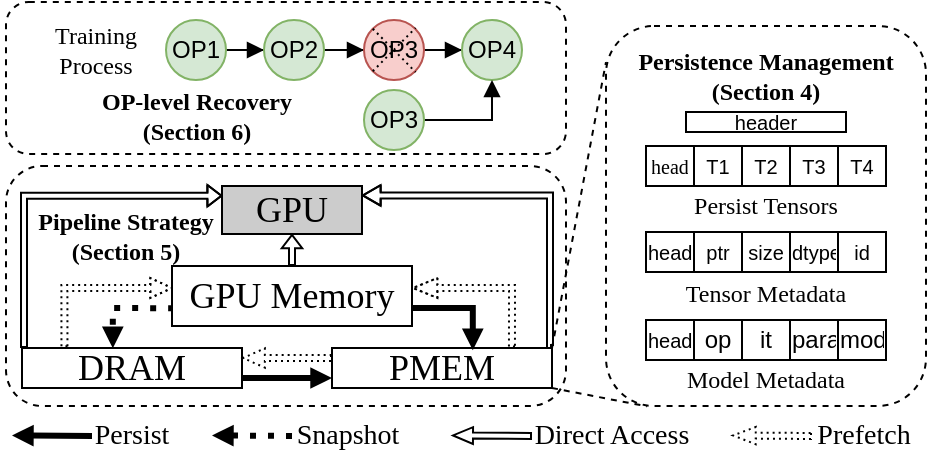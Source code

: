<mxfile version="24.4.10" type="github">
  <diagram name="第 1 页" id="ikLzCUvxTCN8PEUle8a8">
    <mxGraphModel dx="667" dy="378" grid="1" gridSize="10" guides="1" tooltips="1" connect="1" arrows="1" fold="1" page="1" pageScale="1" pageWidth="827" pageHeight="1169" math="0" shadow="0">
      <root>
        <mxCell id="0" />
        <mxCell id="1" parent="0" />
        <mxCell id="c696yYMnAaCPP0QdVFR3-3" value="" style="rounded=1;whiteSpace=wrap;html=1;dashed=1;fillColor=none;" vertex="1" parent="1">
          <mxGeometry x="260" y="230" width="280" height="120" as="geometry" />
        </mxCell>
        <mxCell id="cLVqLLb1M3J95ejtOXIe-27" style="edgeStyle=orthogonalEdgeStyle;rounded=0;orthogonalLoop=1;jettySize=auto;html=1;startArrow=block;startFill=1;endArrow=none;endFill=0;strokeColor=default;strokeWidth=1;align=center;verticalAlign=middle;arcSize=20;fontFamily=Helvetica;fontSize=11;fontColor=default;labelBackgroundColor=default;sourcePerimeterSpacing=0;targetPerimeterSpacing=0;shape=flexArrow;endSize=3;startSize=2.63;startWidth=6.271;width=3;exitX=0.999;exitY=0.197;exitDx=0;exitDy=0;exitPerimeter=0;" parent="1" edge="1" source="cLVqLLb1M3J95ejtOXIe-1">
          <mxGeometry relative="1" as="geometry">
            <Array as="points">
              <mxPoint x="532" y="245" />
              <mxPoint x="532" y="321" />
            </Array>
            <mxPoint x="437" y="171" as="sourcePoint" />
            <mxPoint x="533" y="321" as="targetPoint" />
          </mxGeometry>
        </mxCell>
        <mxCell id="cLVqLLb1M3J95ejtOXIe-28" style="edgeStyle=orthogonalEdgeStyle;rounded=0;orthogonalLoop=1;jettySize=auto;html=1;entryX=0;entryY=0;entryDx=0;entryDy=0;endArrow=none;endFill=0;startArrow=block;startFill=1;strokeColor=default;strokeWidth=1;align=center;verticalAlign=middle;arcSize=20;fontFamily=Helvetica;fontSize=11;fontColor=default;labelBackgroundColor=default;sourcePerimeterSpacing=0;targetPerimeterSpacing=0;shape=flexArrow;startSize=2.001;endSize=3;width=3;startWidth=6.697;exitX=0.003;exitY=0.203;exitDx=0;exitDy=0;exitPerimeter=0;" parent="1" edge="1" target="cLVqLLb1M3J95ejtOXIe-6" source="cLVqLLb1M3J95ejtOXIe-1">
          <mxGeometry relative="1" as="geometry">
            <Array as="points">
              <mxPoint x="269" y="245" />
              <mxPoint x="269" y="321" />
            </Array>
            <mxPoint x="369" y="171" as="sourcePoint" />
            <mxPoint x="269" y="301" as="targetPoint" />
          </mxGeometry>
        </mxCell>
        <mxCell id="cLVqLLb1M3J95ejtOXIe-1" value="&lt;font style=&quot;font-size: 18px;&quot; face=&quot;Times New Roman&quot;&gt;GPU&lt;/font&gt;" style="rounded=0;whiteSpace=wrap;html=1;fillColor=#CCCCCC;" parent="1" vertex="1">
          <mxGeometry x="368" y="240" width="70" height="24" as="geometry" />
        </mxCell>
        <mxCell id="cLVqLLb1M3J95ejtOXIe-19" style="rounded=0;orthogonalLoop=1;jettySize=auto;html=1;exitX=1;exitY=0.75;exitDx=0;exitDy=0;entryX=0;entryY=0.75;entryDx=0;entryDy=0;strokeWidth=3;endArrow=block;endFill=1;endSize=3;" parent="1" source="cLVqLLb1M3J95ejtOXIe-6" target="cLVqLLb1M3J95ejtOXIe-7" edge="1">
          <mxGeometry relative="1" as="geometry">
            <mxPoint x="373" y="333" as="sourcePoint" />
            <mxPoint x="433" y="333" as="targetPoint" />
          </mxGeometry>
        </mxCell>
        <mxCell id="lA-q4z8uY-RxapRnXuGq-3" style="edgeStyle=orthogonalEdgeStyle;rounded=0;orthogonalLoop=1;jettySize=auto;html=1;exitX=0.193;exitY=-0.019;exitDx=0;exitDy=0;entryX=0.004;entryY=0.39;entryDx=0;entryDy=0;exitPerimeter=0;dashed=1;dashPattern=1 2;strokeColor=default;strokeWidth=1;align=center;verticalAlign=middle;fontFamily=Helvetica;fontSize=11;fontColor=default;labelBackgroundColor=default;endArrow=block;endFill=1;shape=flexArrow;endWidth=6;endSize=3.28;width=3;entryPerimeter=0;" parent="1" source="cLVqLLb1M3J95ejtOXIe-6" target="cLVqLLb1M3J95ejtOXIe-2" edge="1">
          <mxGeometry relative="1" as="geometry">
            <Array as="points">
              <mxPoint x="289" y="291" />
              <mxPoint x="344" y="291" />
            </Array>
          </mxGeometry>
        </mxCell>
        <mxCell id="cLVqLLb1M3J95ejtOXIe-6" value="&lt;font face=&quot;Times New Roman&quot; style=&quot;font-size: 18px;&quot;&gt;DRAM&lt;/font&gt;" style="rounded=0;whiteSpace=wrap;html=1;" parent="1" vertex="1">
          <mxGeometry x="268" y="321" width="110" height="20" as="geometry" />
        </mxCell>
        <mxCell id="cLVqLLb1M3J95ejtOXIe-17" style="rounded=0;orthogonalLoop=1;jettySize=auto;html=1;exitX=1;exitY=0;exitDx=0;exitDy=0;entryX=0;entryY=0.095;entryDx=0;entryDy=0;endArrow=none;endFill=0;dashed=1;entryPerimeter=0;" parent="1" source="cLVqLLb1M3J95ejtOXIe-7" target="cLVqLLb1M3J95ejtOXIe-16" edge="1">
          <mxGeometry relative="1" as="geometry" />
        </mxCell>
        <mxCell id="cLVqLLb1M3J95ejtOXIe-22" style="rounded=0;orthogonalLoop=1;jettySize=auto;html=1;exitX=0;exitY=0.25;exitDx=0;exitDy=0;strokeWidth=1;entryX=1;entryY=0.25;entryDx=0;entryDy=0;endArrow=block;endFill=1;dashed=1;dashPattern=1 2;strokeColor=default;align=center;verticalAlign=middle;fontFamily=Helvetica;fontSize=11;fontColor=default;labelBackgroundColor=default;shape=flexArrow;width=3;startSize=3;endSize=3.311;endWidth=5.645;" parent="1" source="cLVqLLb1M3J95ejtOXIe-7" target="cLVqLLb1M3J95ejtOXIe-6" edge="1">
          <mxGeometry relative="1" as="geometry">
            <mxPoint x="433" y="310" as="sourcePoint" />
            <mxPoint x="383" y="310" as="targetPoint" />
          </mxGeometry>
        </mxCell>
        <mxCell id="lA-q4z8uY-RxapRnXuGq-2" style="edgeStyle=orthogonalEdgeStyle;rounded=0;orthogonalLoop=1;jettySize=auto;html=1;exitX=0.818;exitY=-0.015;exitDx=0;exitDy=0;entryX=1;entryY=0.343;entryDx=0;entryDy=0;exitPerimeter=0;dashed=1;dashPattern=1 2;strokeColor=default;strokeWidth=1;align=center;verticalAlign=middle;fontFamily=Helvetica;fontSize=11;fontColor=default;labelBackgroundColor=default;endArrow=block;endFill=1;shape=flexArrow;width=3;endWidth=5.968;endSize=3.731;entryPerimeter=0;" parent="1" source="cLVqLLb1M3J95ejtOXIe-7" target="cLVqLLb1M3J95ejtOXIe-2" edge="1">
          <mxGeometry relative="1" as="geometry">
            <Array as="points">
              <mxPoint x="513" y="291" />
              <mxPoint x="463" y="291" />
            </Array>
          </mxGeometry>
        </mxCell>
        <mxCell id="cLVqLLb1M3J95ejtOXIe-7" value="&lt;font face=&quot;Times New Roman&quot; style=&quot;font-size: 18px;&quot;&gt;PMEM&lt;/font&gt;" style="rounded=0;whiteSpace=wrap;html=1;" parent="1" vertex="1">
          <mxGeometry x="423" y="321" width="110" height="20" as="geometry" />
        </mxCell>
        <mxCell id="cLVqLLb1M3J95ejtOXIe-16" value="" style="rounded=1;whiteSpace=wrap;html=1;dashed=1;" parent="1" vertex="1">
          <mxGeometry x="560" y="160" width="160" height="190" as="geometry" />
        </mxCell>
        <mxCell id="cLVqLLb1M3J95ejtOXIe-18" style="rounded=0;orthogonalLoop=1;jettySize=auto;html=1;exitX=1;exitY=1;exitDx=0;exitDy=0;entryX=0.128;entryY=1.001;entryDx=0;entryDy=0;endArrow=none;endFill=0;dashed=1;entryPerimeter=0;" parent="1" source="cLVqLLb1M3J95ejtOXIe-7" target="cLVqLLb1M3J95ejtOXIe-16" edge="1">
          <mxGeometry relative="1" as="geometry">
            <mxPoint x="546" y="341" as="sourcePoint" />
            <mxPoint x="591.72" y="349.62" as="targetPoint" />
          </mxGeometry>
        </mxCell>
        <mxCell id="cLVqLLb1M3J95ejtOXIe-24" style="edgeStyle=orthogonalEdgeStyle;rounded=0;orthogonalLoop=1;jettySize=auto;html=1;exitX=0.009;exitY=0.704;exitDx=0;exitDy=0;strokeColor=default;strokeWidth=3;align=center;verticalAlign=middle;fontFamily=Helvetica;fontSize=11;fontColor=default;labelBackgroundColor=default;endArrow=block;endFill=1;endSize=3;dashed=1;dashPattern=1 2;entryX=0.413;entryY=0.006;entryDx=0;entryDy=0;entryPerimeter=0;exitPerimeter=0;" parent="1" source="cLVqLLb1M3J95ejtOXIe-2" edge="1" target="cLVqLLb1M3J95ejtOXIe-6">
          <mxGeometry relative="1" as="geometry">
            <mxPoint x="313" y="301" as="targetPoint" />
            <Array as="points">
              <mxPoint x="343" y="301" />
              <mxPoint x="313" y="301" />
            </Array>
          </mxGeometry>
        </mxCell>
        <mxCell id="cLVqLLb1M3J95ejtOXIe-25" style="edgeStyle=orthogonalEdgeStyle;rounded=0;orthogonalLoop=1;jettySize=auto;html=1;exitX=1;exitY=0.75;exitDx=0;exitDy=0;strokeWidth=3;endArrow=block;endFill=1;endSize=3;entryX=0.64;entryY=0.056;entryDx=0;entryDy=0;entryPerimeter=0;" parent="1" source="cLVqLLb1M3J95ejtOXIe-2" edge="1" target="cLVqLLb1M3J95ejtOXIe-7">
          <mxGeometry relative="1" as="geometry">
            <mxPoint x="493" y="301" as="targetPoint" />
            <Array as="points">
              <mxPoint x="463" y="301" />
              <mxPoint x="493" y="301" />
            </Array>
          </mxGeometry>
        </mxCell>
        <mxCell id="cLVqLLb1M3J95ejtOXIe-29" style="edgeStyle=orthogonalEdgeStyle;rounded=0;orthogonalLoop=1;jettySize=auto;html=1;entryX=0.5;entryY=1;entryDx=0;entryDy=0;endArrow=block;endFill=0;strokeColor=default;strokeWidth=1;align=center;verticalAlign=middle;arcSize=20;fontFamily=Helvetica;fontSize=11;fontColor=default;labelBackgroundColor=default;startArrow=none;startFill=0;sourcePerimeterSpacing=0;targetPerimeterSpacing=0;shape=flexArrow;width=3;endSize=1.857;startSize=3;endWidth=6.214;exitX=0.5;exitY=0;exitDx=0;exitDy=0;" parent="1" target="cLVqLLb1M3J95ejtOXIe-1" edge="1" source="cLVqLLb1M3J95ejtOXIe-2">
          <mxGeometry relative="1" as="geometry">
            <mxPoint x="403" y="211" as="sourcePoint" />
          </mxGeometry>
        </mxCell>
        <mxCell id="cLVqLLb1M3J95ejtOXIe-30" value="" style="shape=table;startSize=0;container=1;collapsible=0;childLayout=tableLayout;fontSize=12;" parent="1" vertex="1">
          <mxGeometry x="580" y="220" width="120" height="20" as="geometry" />
        </mxCell>
        <mxCell id="cLVqLLb1M3J95ejtOXIe-31" value="" style="shape=tableRow;horizontal=0;startSize=0;swimlaneHead=0;swimlaneBody=0;strokeColor=inherit;top=0;left=0;bottom=0;right=0;collapsible=0;dropTarget=0;fillColor=none;points=[[0,0.5],[1,0.5]];portConstraint=eastwest;" parent="cLVqLLb1M3J95ejtOXIe-30" vertex="1">
          <mxGeometry width="120" height="20" as="geometry" />
        </mxCell>
        <mxCell id="cLVqLLb1M3J95ejtOXIe-32" value="&lt;font face=&quot;Times New Roman&quot; style=&quot;font-size: 10px;&quot;&gt;head&lt;/font&gt;" style="shape=partialRectangle;html=1;whiteSpace=wrap;connectable=0;strokeColor=inherit;overflow=hidden;fillColor=none;top=0;left=0;bottom=0;right=0;pointerEvents=1;" parent="cLVqLLb1M3J95ejtOXIe-31" vertex="1">
          <mxGeometry width="24" height="20" as="geometry">
            <mxRectangle width="24" height="20" as="alternateBounds" />
          </mxGeometry>
        </mxCell>
        <mxCell id="cLVqLLb1M3J95ejtOXIe-33" value="T1" style="shape=partialRectangle;html=1;whiteSpace=wrap;connectable=0;strokeColor=inherit;overflow=hidden;fillColor=none;top=0;left=0;bottom=0;right=0;pointerEvents=1;fontSize=10;" parent="cLVqLLb1M3J95ejtOXIe-31" vertex="1">
          <mxGeometry x="24" width="24" height="20" as="geometry">
            <mxRectangle width="24" height="20" as="alternateBounds" />
          </mxGeometry>
        </mxCell>
        <mxCell id="cLVqLLb1M3J95ejtOXIe-34" value="T2" style="shape=partialRectangle;html=1;whiteSpace=wrap;connectable=0;strokeColor=inherit;overflow=hidden;fillColor=none;top=0;left=0;bottom=0;right=0;pointerEvents=1;fontSize=10;" parent="cLVqLLb1M3J95ejtOXIe-31" vertex="1">
          <mxGeometry x="48" width="24" height="20" as="geometry">
            <mxRectangle width="24" height="20" as="alternateBounds" />
          </mxGeometry>
        </mxCell>
        <mxCell id="cLVqLLb1M3J95ejtOXIe-35" value="T3" style="shape=partialRectangle;html=1;whiteSpace=wrap;connectable=0;strokeColor=inherit;overflow=hidden;fillColor=none;top=0;left=0;bottom=0;right=0;pointerEvents=1;fontSize=10;" parent="cLVqLLb1M3J95ejtOXIe-31" vertex="1">
          <mxGeometry x="72" width="24" height="20" as="geometry">
            <mxRectangle width="24" height="20" as="alternateBounds" />
          </mxGeometry>
        </mxCell>
        <mxCell id="cLVqLLb1M3J95ejtOXIe-36" value="T4" style="shape=partialRectangle;html=1;whiteSpace=wrap;connectable=0;strokeColor=inherit;overflow=hidden;fillColor=none;top=0;left=0;bottom=0;right=0;pointerEvents=1;fontSize=10;" parent="cLVqLLb1M3J95ejtOXIe-31" vertex="1">
          <mxGeometry x="96" width="24" height="20" as="geometry">
            <mxRectangle width="24" height="20" as="alternateBounds" />
          </mxGeometry>
        </mxCell>
        <mxCell id="cLVqLLb1M3J95ejtOXIe-37" value="&lt;font face=&quot;Times New Roman&quot;&gt;Persist Tensors&lt;/font&gt;" style="text;html=1;align=center;verticalAlign=middle;whiteSpace=wrap;rounded=0;" parent="1" vertex="1">
          <mxGeometry x="590" y="235" width="100" height="30" as="geometry" />
        </mxCell>
        <mxCell id="cLVqLLb1M3J95ejtOXIe-38" value="" style="shape=table;startSize=0;container=1;collapsible=0;childLayout=tableLayout;" parent="1" vertex="1">
          <mxGeometry x="580" y="263" width="120" height="20" as="geometry" />
        </mxCell>
        <mxCell id="cLVqLLb1M3J95ejtOXIe-39" value="" style="shape=tableRow;horizontal=0;startSize=0;swimlaneHead=0;swimlaneBody=0;strokeColor=inherit;top=0;left=0;bottom=0;right=0;collapsible=0;dropTarget=0;fillColor=none;points=[[0,0.5],[1,0.5]];portConstraint=eastwest;" parent="cLVqLLb1M3J95ejtOXIe-38" vertex="1">
          <mxGeometry width="120" height="20" as="geometry" />
        </mxCell>
        <mxCell id="cLVqLLb1M3J95ejtOXIe-40" value="&lt;font style=&quot;font-size: 10px;&quot;&gt;head&lt;/font&gt;" style="shape=partialRectangle;html=1;whiteSpace=wrap;connectable=0;strokeColor=inherit;overflow=hidden;fillColor=none;top=0;left=0;bottom=0;right=0;pointerEvents=1;" parent="cLVqLLb1M3J95ejtOXIe-39" vertex="1">
          <mxGeometry width="24" height="20" as="geometry">
            <mxRectangle width="24" height="20" as="alternateBounds" />
          </mxGeometry>
        </mxCell>
        <mxCell id="cLVqLLb1M3J95ejtOXIe-41" value="&lt;font style=&quot;font-size: 10px;&quot;&gt;ptr&lt;/font&gt;" style="shape=partialRectangle;html=1;whiteSpace=wrap;connectable=0;strokeColor=inherit;overflow=hidden;fillColor=none;top=0;left=0;bottom=0;right=0;pointerEvents=1;" parent="cLVqLLb1M3J95ejtOXIe-39" vertex="1">
          <mxGeometry x="24" width="24" height="20" as="geometry">
            <mxRectangle width="24" height="20" as="alternateBounds" />
          </mxGeometry>
        </mxCell>
        <mxCell id="cLVqLLb1M3J95ejtOXIe-42" value="&lt;font style=&quot;font-size: 10px;&quot;&gt;size&lt;/font&gt;" style="shape=partialRectangle;html=1;whiteSpace=wrap;connectable=0;strokeColor=inherit;overflow=hidden;fillColor=none;top=0;left=0;bottom=0;right=0;pointerEvents=1;" parent="cLVqLLb1M3J95ejtOXIe-39" vertex="1">
          <mxGeometry x="48" width="24" height="20" as="geometry">
            <mxRectangle width="24" height="20" as="alternateBounds" />
          </mxGeometry>
        </mxCell>
        <mxCell id="cLVqLLb1M3J95ejtOXIe-43" value="&lt;font style=&quot;font-size: 10px;&quot;&gt;dtype&lt;/font&gt;" style="shape=partialRectangle;html=1;whiteSpace=wrap;connectable=0;strokeColor=inherit;overflow=hidden;fillColor=none;top=0;left=0;bottom=0;right=0;pointerEvents=1;" parent="cLVqLLb1M3J95ejtOXIe-39" vertex="1">
          <mxGeometry x="72" width="24" height="20" as="geometry">
            <mxRectangle width="24" height="20" as="alternateBounds" />
          </mxGeometry>
        </mxCell>
        <mxCell id="cLVqLLb1M3J95ejtOXIe-44" value="&lt;font style=&quot;font-size: 10px;&quot;&gt;id&lt;/font&gt;" style="shape=partialRectangle;html=1;whiteSpace=wrap;connectable=0;strokeColor=inherit;overflow=hidden;fillColor=none;top=0;left=0;bottom=0;right=0;pointerEvents=1;" parent="cLVqLLb1M3J95ejtOXIe-39" vertex="1">
          <mxGeometry x="96" width="24" height="20" as="geometry">
            <mxRectangle width="24" height="20" as="alternateBounds" />
          </mxGeometry>
        </mxCell>
        <mxCell id="cLVqLLb1M3J95ejtOXIe-45" value="&lt;font face=&quot;Times New Roman&quot;&gt;Tensor Metadata&lt;/font&gt;" style="text;html=1;align=center;verticalAlign=middle;whiteSpace=wrap;rounded=0;" parent="1" vertex="1">
          <mxGeometry x="590" y="279" width="100" height="30" as="geometry" />
        </mxCell>
        <mxCell id="cLVqLLb1M3J95ejtOXIe-46" value="" style="shape=table;startSize=0;container=1;collapsible=0;childLayout=tableLayout;" parent="1" vertex="1">
          <mxGeometry x="580" y="307" width="120" height="20" as="geometry" />
        </mxCell>
        <mxCell id="cLVqLLb1M3J95ejtOXIe-47" value="" style="shape=tableRow;horizontal=0;startSize=0;swimlaneHead=0;swimlaneBody=0;strokeColor=inherit;top=0;left=0;bottom=0;right=0;collapsible=0;dropTarget=0;fillColor=none;points=[[0,0.5],[1,0.5]];portConstraint=eastwest;" parent="cLVqLLb1M3J95ejtOXIe-46" vertex="1">
          <mxGeometry width="120" height="20" as="geometry" />
        </mxCell>
        <mxCell id="cLVqLLb1M3J95ejtOXIe-48" value="&lt;font style=&quot;font-size: 10px;&quot;&gt;head&lt;/font&gt;" style="shape=partialRectangle;html=1;whiteSpace=wrap;connectable=0;strokeColor=inherit;overflow=hidden;fillColor=none;top=0;left=0;bottom=0;right=0;pointerEvents=1;" parent="cLVqLLb1M3J95ejtOXIe-47" vertex="1">
          <mxGeometry width="24" height="20" as="geometry">
            <mxRectangle width="24" height="20" as="alternateBounds" />
          </mxGeometry>
        </mxCell>
        <mxCell id="cLVqLLb1M3J95ejtOXIe-49" value="op" style="shape=partialRectangle;html=1;whiteSpace=wrap;connectable=0;strokeColor=inherit;overflow=hidden;fillColor=none;top=0;left=0;bottom=0;right=0;pointerEvents=1;" parent="cLVqLLb1M3J95ejtOXIe-47" vertex="1">
          <mxGeometry x="24" width="24" height="20" as="geometry">
            <mxRectangle width="24" height="20" as="alternateBounds" />
          </mxGeometry>
        </mxCell>
        <mxCell id="cLVqLLb1M3J95ejtOXIe-50" value="it" style="shape=partialRectangle;html=1;whiteSpace=wrap;connectable=0;strokeColor=inherit;overflow=hidden;fillColor=none;top=0;left=0;bottom=0;right=0;pointerEvents=1;" parent="cLVqLLb1M3J95ejtOXIe-47" vertex="1">
          <mxGeometry x="48" width="24" height="20" as="geometry">
            <mxRectangle width="24" height="20" as="alternateBounds" />
          </mxGeometry>
        </mxCell>
        <mxCell id="cLVqLLb1M3J95ejtOXIe-51" value="para" style="shape=partialRectangle;html=1;whiteSpace=wrap;connectable=0;strokeColor=inherit;overflow=hidden;fillColor=none;top=0;left=0;bottom=0;right=0;pointerEvents=1;" parent="cLVqLLb1M3J95ejtOXIe-47" vertex="1">
          <mxGeometry x="72" width="24" height="20" as="geometry">
            <mxRectangle width="24" height="20" as="alternateBounds" />
          </mxGeometry>
        </mxCell>
        <mxCell id="cLVqLLb1M3J95ejtOXIe-52" value="mod" style="shape=partialRectangle;html=1;whiteSpace=wrap;connectable=0;strokeColor=inherit;overflow=hidden;fillColor=none;top=0;left=0;bottom=0;right=0;pointerEvents=1;" parent="cLVqLLb1M3J95ejtOXIe-47" vertex="1">
          <mxGeometry x="96" width="24" height="20" as="geometry">
            <mxRectangle width="24" height="20" as="alternateBounds" />
          </mxGeometry>
        </mxCell>
        <mxCell id="cLVqLLb1M3J95ejtOXIe-53" value="&lt;font face=&quot;Times New Roman&quot;&gt;Model Metadata&lt;/font&gt;" style="text;html=1;align=center;verticalAlign=middle;whiteSpace=wrap;rounded=0;" parent="1" vertex="1">
          <mxGeometry x="590" y="322" width="100" height="30" as="geometry" />
        </mxCell>
        <mxCell id="cLVqLLb1M3J95ejtOXIe-56" value="&lt;font style=&quot;font-size: 14px;&quot; face=&quot;Times New Roman&quot;&gt;Persist&lt;/font&gt;" style="text;html=1;align=center;verticalAlign=middle;whiteSpace=wrap;rounded=0;" parent="1" vertex="1">
          <mxGeometry x="293" y="350" width="60" height="30" as="geometry" />
        </mxCell>
        <mxCell id="cLVqLLb1M3J95ejtOXIe-58" style="rounded=0;orthogonalLoop=1;jettySize=auto;html=1;strokeWidth=3;entryX=1;entryY=0.25;entryDx=0;entryDy=0;endArrow=block;endFill=1;endSize=3;dashed=1;dashPattern=1 2;" parent="1" edge="1">
          <mxGeometry relative="1" as="geometry">
            <mxPoint x="403" y="365" as="sourcePoint" />
            <mxPoint x="363" y="364.71" as="targetPoint" />
          </mxGeometry>
        </mxCell>
        <mxCell id="cLVqLLb1M3J95ejtOXIe-59" value="&lt;font style=&quot;font-size: 14px;&quot; face=&quot;Times New Roman&quot;&gt;Snapshot&lt;/font&gt;" style="text;html=1;align=center;verticalAlign=middle;whiteSpace=wrap;rounded=0;" parent="1" vertex="1">
          <mxGeometry x="401" y="350" width="60" height="30" as="geometry" />
        </mxCell>
        <mxCell id="cLVqLLb1M3J95ejtOXIe-60" style="rounded=0;orthogonalLoop=1;jettySize=auto;html=1;strokeWidth=3;entryX=1;entryY=0.25;entryDx=0;entryDy=0;endArrow=block;endFill=1;endSize=3;" parent="1" edge="1">
          <mxGeometry relative="1" as="geometry">
            <mxPoint x="303" y="365" as="sourcePoint" />
            <mxPoint x="263" y="364.71" as="targetPoint" />
          </mxGeometry>
        </mxCell>
        <mxCell id="cLVqLLb1M3J95ejtOXIe-61" style="rounded=0;orthogonalLoop=1;jettySize=auto;html=1;strokeWidth=1;entryX=1;entryY=0.25;entryDx=0;entryDy=0;endArrow=block;endFill=1;dashed=1;dashPattern=1 2;shape=flexArrow;width=3;startSize=6;endSize=3.456;endWidth=4.615;" parent="1" edge="1">
          <mxGeometry relative="1" as="geometry">
            <mxPoint x="663" y="365" as="sourcePoint" />
            <mxPoint x="623" y="364.71" as="targetPoint" />
          </mxGeometry>
        </mxCell>
        <mxCell id="cLVqLLb1M3J95ejtOXIe-62" value="&lt;font style=&quot;font-size: 14px;&quot; face=&quot;Times New Roman&quot;&gt;Prefetch&lt;/font&gt;" style="text;html=1;align=center;verticalAlign=middle;whiteSpace=wrap;rounded=0;" parent="1" vertex="1">
          <mxGeometry x="658" y="350" width="62" height="30" as="geometry" />
        </mxCell>
        <mxCell id="cLVqLLb1M3J95ejtOXIe-63" style="rounded=0;orthogonalLoop=1;jettySize=auto;html=1;strokeWidth=1;entryX=1;entryY=0.25;entryDx=0;entryDy=0;endArrow=block;endFill=1;shape=flexArrow;startSize=6;endSize=3;width=3;targetPerimeterSpacing=0;sourcePerimeterSpacing=0;startWidth=20;arcSize=20;endWidth=4.444;" parent="1" edge="1">
          <mxGeometry relative="1" as="geometry">
            <mxPoint x="523" y="365" as="sourcePoint" />
            <mxPoint x="483" y="364.71" as="targetPoint" />
          </mxGeometry>
        </mxCell>
        <mxCell id="cLVqLLb1M3J95ejtOXIe-64" value="&lt;font style=&quot;font-size: 14px;&quot; face=&quot;Times New Roman&quot;&gt;Direct Access&lt;/font&gt;" style="text;html=1;align=center;verticalAlign=middle;whiteSpace=wrap;rounded=0;" parent="1" vertex="1">
          <mxGeometry x="523" y="360" width="80" height="10" as="geometry" />
        </mxCell>
        <mxCell id="c696yYMnAaCPP0QdVFR3-1" value="&lt;font face=&quot;Times New Roman&quot;&gt;&lt;b&gt;Persistence Management&lt;/b&gt;&lt;/font&gt;&lt;div&gt;&lt;font face=&quot;Times New Roman&quot;&gt;&lt;b&gt;(Section 4)&lt;/b&gt;&lt;/font&gt;&lt;/div&gt;" style="text;html=1;align=center;verticalAlign=middle;whiteSpace=wrap;rounded=0;" vertex="1" parent="1">
          <mxGeometry x="560" y="170" width="160" height="30" as="geometry" />
        </mxCell>
        <mxCell id="c696yYMnAaCPP0QdVFR3-2" value="&lt;font style=&quot;font-size: 10px;&quot;&gt;header&lt;/font&gt;" style="rounded=0;whiteSpace=wrap;html=1;" vertex="1" parent="1">
          <mxGeometry x="600" y="203" width="80" height="10" as="geometry" />
        </mxCell>
        <mxCell id="c696yYMnAaCPP0QdVFR3-6" value="&lt;font face=&quot;Times New Roman&quot;&gt;&lt;b&gt;Pipeline Strategy&lt;/b&gt;&lt;/font&gt;&lt;div&gt;&lt;font face=&quot;Times New Roman&quot;&gt;&lt;b&gt;(Section 5)&lt;/b&gt;&lt;/font&gt;&lt;/div&gt;" style="text;html=1;align=center;verticalAlign=middle;whiteSpace=wrap;rounded=0;" vertex="1" parent="1">
          <mxGeometry x="268" y="250" width="104" height="30" as="geometry" />
        </mxCell>
        <mxCell id="c696yYMnAaCPP0QdVFR3-7" value="" style="group" vertex="1" connectable="0" parent="1">
          <mxGeometry x="343" y="280" width="120" height="30" as="geometry" />
        </mxCell>
        <mxCell id="cLVqLLb1M3J95ejtOXIe-2" value="" style="rounded=0;whiteSpace=wrap;html=1;" parent="c696yYMnAaCPP0QdVFR3-7" vertex="1">
          <mxGeometry width="120" height="30" as="geometry" />
        </mxCell>
        <mxCell id="cLVqLLb1M3J95ejtOXIe-4" value="&lt;font face=&quot;Times New Roman&quot; style=&quot;font-size: 18px;&quot;&gt;GPU Memory&lt;/font&gt;" style="text;html=1;align=center;verticalAlign=middle;whiteSpace=wrap;rounded=0;" parent="c696yYMnAaCPP0QdVFR3-7" vertex="1">
          <mxGeometry x="5" width="110" height="30" as="geometry" />
        </mxCell>
        <mxCell id="c696yYMnAaCPP0QdVFR3-12" style="edgeStyle=orthogonalEdgeStyle;rounded=0;orthogonalLoop=1;jettySize=auto;html=1;entryX=0;entryY=0.5;entryDx=0;entryDy=0;endArrow=block;endFill=1;" edge="1" parent="1" source="c696yYMnAaCPP0QdVFR3-8" target="c696yYMnAaCPP0QdVFR3-9">
          <mxGeometry relative="1" as="geometry" />
        </mxCell>
        <mxCell id="c696yYMnAaCPP0QdVFR3-8" value="OP1" style="ellipse;whiteSpace=wrap;html=1;aspect=fixed;fillColor=#d5e8d4;strokeColor=#82b366;" vertex="1" parent="1">
          <mxGeometry x="340" y="157" width="30" height="30" as="geometry" />
        </mxCell>
        <mxCell id="c696yYMnAaCPP0QdVFR3-13" style="edgeStyle=orthogonalEdgeStyle;rounded=0;orthogonalLoop=1;jettySize=auto;html=1;entryX=0;entryY=0.5;entryDx=0;entryDy=0;endArrow=block;endFill=1;" edge="1" parent="1" source="c696yYMnAaCPP0QdVFR3-9" target="c696yYMnAaCPP0QdVFR3-10">
          <mxGeometry relative="1" as="geometry" />
        </mxCell>
        <mxCell id="c696yYMnAaCPP0QdVFR3-9" value="OP2" style="ellipse;whiteSpace=wrap;html=1;aspect=fixed;fillColor=#d5e8d4;strokeColor=#82b366;" vertex="1" parent="1">
          <mxGeometry x="389" y="157" width="30" height="30" as="geometry" />
        </mxCell>
        <mxCell id="c696yYMnAaCPP0QdVFR3-14" style="edgeStyle=orthogonalEdgeStyle;rounded=0;orthogonalLoop=1;jettySize=auto;html=1;entryX=0;entryY=0.5;entryDx=0;entryDy=0;endArrow=block;endFill=1;" edge="1" parent="1" source="c696yYMnAaCPP0QdVFR3-10" target="c696yYMnAaCPP0QdVFR3-11">
          <mxGeometry relative="1" as="geometry" />
        </mxCell>
        <mxCell id="c696yYMnAaCPP0QdVFR3-10" value="OP3" style="ellipse;whiteSpace=wrap;html=1;aspect=fixed;fillColor=#f8cecc;strokeColor=#b85450;" vertex="1" parent="1">
          <mxGeometry x="439" y="157" width="30" height="30" as="geometry" />
        </mxCell>
        <mxCell id="c696yYMnAaCPP0QdVFR3-11" value="OP4" style="ellipse;whiteSpace=wrap;html=1;aspect=fixed;fillColor=#d5e8d4;strokeColor=#82b366;" vertex="1" parent="1">
          <mxGeometry x="488" y="157" width="30" height="30" as="geometry" />
        </mxCell>
        <mxCell id="c696yYMnAaCPP0QdVFR3-15" value="&lt;font face=&quot;Times New Roman&quot;&gt;Training&lt;/font&gt;&lt;div&gt;&lt;font face=&quot;Times New Roman&quot;&gt;Process&lt;/font&gt;&lt;/div&gt;" style="text;html=1;align=center;verticalAlign=middle;whiteSpace=wrap;rounded=0;" vertex="1" parent="1">
          <mxGeometry x="270" y="157" width="70" height="30" as="geometry" />
        </mxCell>
        <mxCell id="c696yYMnAaCPP0QdVFR3-17" style="edgeStyle=orthogonalEdgeStyle;rounded=0;orthogonalLoop=1;jettySize=auto;html=1;entryX=0.5;entryY=1;entryDx=0;entryDy=0;endArrow=block;endFill=1;" edge="1" parent="1" source="c696yYMnAaCPP0QdVFR3-16" target="c696yYMnAaCPP0QdVFR3-11">
          <mxGeometry relative="1" as="geometry" />
        </mxCell>
        <mxCell id="c696yYMnAaCPP0QdVFR3-16" value="OP3" style="ellipse;whiteSpace=wrap;html=1;aspect=fixed;fillColor=#d5e8d4;strokeColor=#82b366;" vertex="1" parent="1">
          <mxGeometry x="439" y="192" width="30" height="30" as="geometry" />
        </mxCell>
        <mxCell id="c696yYMnAaCPP0QdVFR3-18" style="rounded=0;orthogonalLoop=1;jettySize=auto;html=1;exitX=0;exitY=0;exitDx=0;exitDy=0;entryX=0.86;entryY=0.868;entryDx=0;entryDy=0;strokeWidth=1;dashed=1;endArrow=none;endFill=0;dashPattern=1 2;entryPerimeter=0;" edge="1" parent="1" source="c696yYMnAaCPP0QdVFR3-10" target="c696yYMnAaCPP0QdVFR3-10">
          <mxGeometry relative="1" as="geometry" />
        </mxCell>
        <mxCell id="c696yYMnAaCPP0QdVFR3-19" style="rounded=0;orthogonalLoop=1;jettySize=auto;html=1;exitX=0;exitY=1;exitDx=0;exitDy=0;entryX=0.859;entryY=0.132;entryDx=0;entryDy=0;dashed=1;endArrow=none;endFill=0;dashPattern=1 2;entryPerimeter=0;" edge="1" parent="1" source="c696yYMnAaCPP0QdVFR3-10" target="c696yYMnAaCPP0QdVFR3-10">
          <mxGeometry relative="1" as="geometry" />
        </mxCell>
        <mxCell id="c696yYMnAaCPP0QdVFR3-20" value="" style="rounded=1;whiteSpace=wrap;html=1;dashed=1;fillColor=none;" vertex="1" parent="1">
          <mxGeometry x="260" y="148" width="280" height="76" as="geometry" />
        </mxCell>
        <mxCell id="c696yYMnAaCPP0QdVFR3-22" value="&lt;font face=&quot;Times New Roman&quot;&gt;&lt;b&gt;OP-level Recovery&lt;/b&gt;&lt;/font&gt;&lt;div&gt;&lt;font face=&quot;Times New Roman&quot;&gt;&lt;b&gt;(Section 6)&lt;/b&gt;&lt;/font&gt;&lt;/div&gt;" style="text;html=1;align=center;verticalAlign=middle;whiteSpace=wrap;rounded=0;" vertex="1" parent="1">
          <mxGeometry x="277.5" y="190" width="155" height="30" as="geometry" />
        </mxCell>
      </root>
    </mxGraphModel>
  </diagram>
</mxfile>
